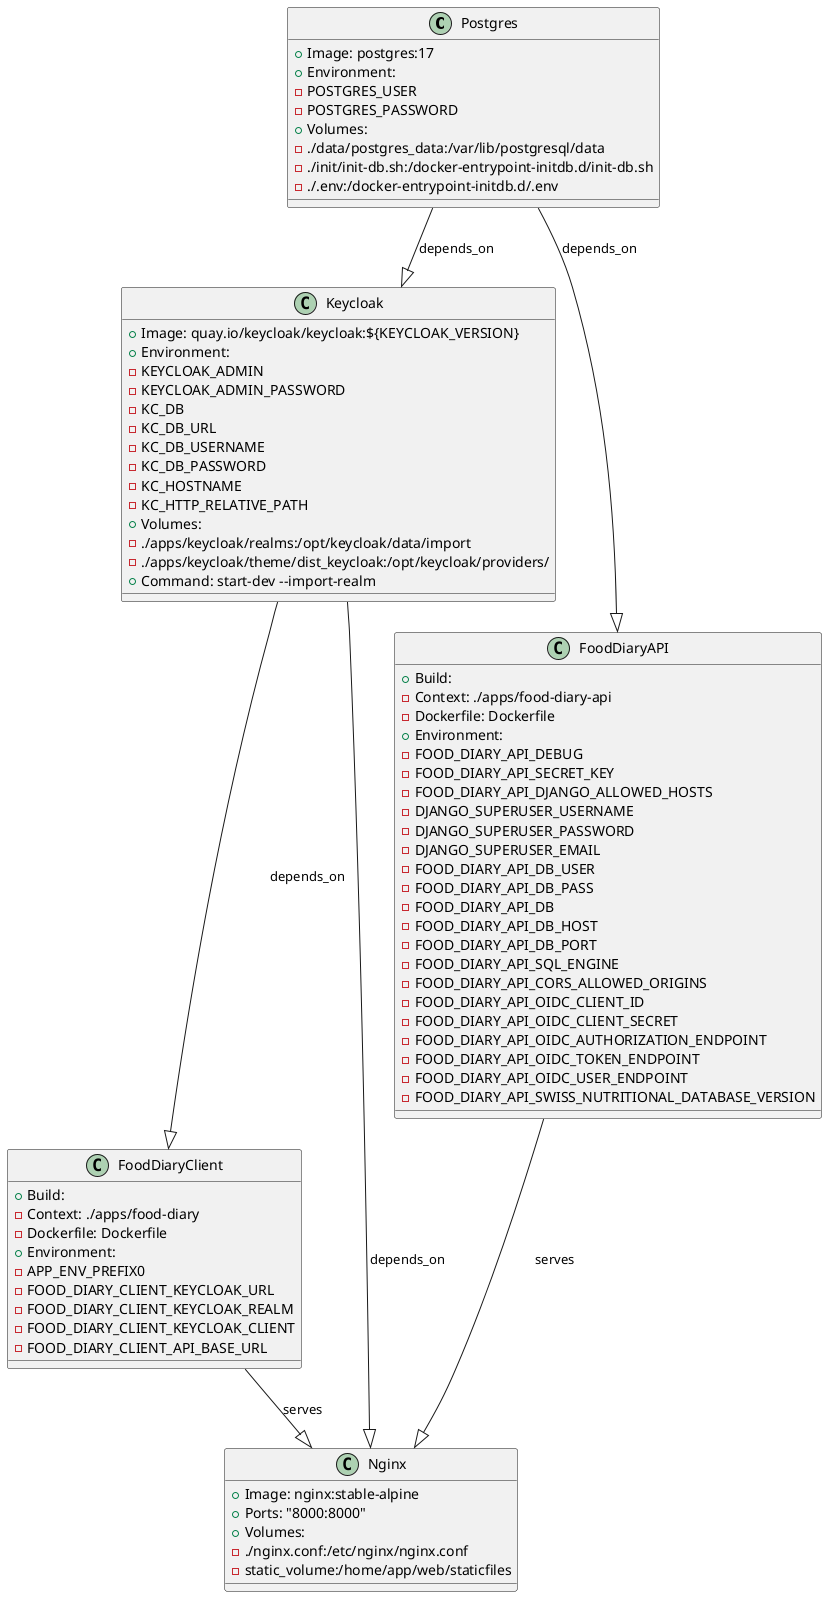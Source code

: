 @startuml
!define RECTANGLE class

RECTANGLE Postgres {
    + Image: postgres:17
    + Environment:
        - POSTGRES_USER
        - POSTGRES_PASSWORD
    + Volumes:
        - ./data/postgres_data:/var/lib/postgresql/data
        - ./init/init-db.sh:/docker-entrypoint-initdb.d/init-db.sh
        - ./.env:/docker-entrypoint-initdb.d/.env
}

RECTANGLE Keycloak {
    + Image: quay.io/keycloak/keycloak:${KEYCLOAK_VERSION}
    + Environment:
        - KEYCLOAK_ADMIN
        - KEYCLOAK_ADMIN_PASSWORD
        - KC_DB
        - KC_DB_URL
        - KC_DB_USERNAME
        - KC_DB_PASSWORD
        - KC_HOSTNAME
        - KC_HTTP_RELATIVE_PATH
    + Volumes:
        - ./apps/keycloak/realms:/opt/keycloak/data/import
        - ./apps/keycloak/theme/dist_keycloak:/opt/keycloak/providers/
    + Command: start-dev --import-realm
}

RECTANGLE FoodDiaryClient {
    + Build:
        - Context: ./apps/food-diary
        - Dockerfile: Dockerfile
    + Environment:
        - APP_ENV_PREFIX0
        - FOOD_DIARY_CLIENT_KEYCLOAK_URL
        - FOOD_DIARY_CLIENT_KEYCLOAK_REALM
        - FOOD_DIARY_CLIENT_KEYCLOAK_CLIENT
        - FOOD_DIARY_CLIENT_API_BASE_URL
}

RECTANGLE FoodDiaryAPI {
    + Build:
        - Context: ./apps/food-diary-api
        - Dockerfile: Dockerfile
    + Environment:
        - FOOD_DIARY_API_DEBUG
        - FOOD_DIARY_API_SECRET_KEY
        - FOOD_DIARY_API_DJANGO_ALLOWED_HOSTS
        - DJANGO_SUPERUSER_USERNAME
        - DJANGO_SUPERUSER_PASSWORD
        - DJANGO_SUPERUSER_EMAIL
        - FOOD_DIARY_API_DB_USER
        - FOOD_DIARY_API_DB_PASS
        - FOOD_DIARY_API_DB
        - FOOD_DIARY_API_DB_HOST
        - FOOD_DIARY_API_DB_PORT
        - FOOD_DIARY_API_SQL_ENGINE
        - FOOD_DIARY_API_CORS_ALLOWED_ORIGINS
        - FOOD_DIARY_API_OIDC_CLIENT_ID
        - FOOD_DIARY_API_OIDC_CLIENT_SECRET
        - FOOD_DIARY_API_OIDC_AUTHORIZATION_ENDPOINT
        - FOOD_DIARY_API_OIDC_TOKEN_ENDPOINT
        - FOOD_DIARY_API_OIDC_USER_ENDPOINT
        - FOOD_DIARY_API_SWISS_NUTRITIONAL_DATABASE_VERSION
}

RECTANGLE Nginx {
    + Image: nginx:stable-alpine
    + Ports: "8000:8000"
    + Volumes:
        - ./nginx.conf:/etc/nginx/nginx.conf
        - static_volume:/home/app/web/staticfiles
}

Postgres --|> Keycloak : depends_on
Postgres --|> FoodDiaryAPI : depends_on
Keycloak --|> FoodDiaryClient : depends_on
Keycloak --|> Nginx : depends_on
FoodDiaryClient --|> Nginx : serves
FoodDiaryAPI --|> Nginx : serves

@enduml
